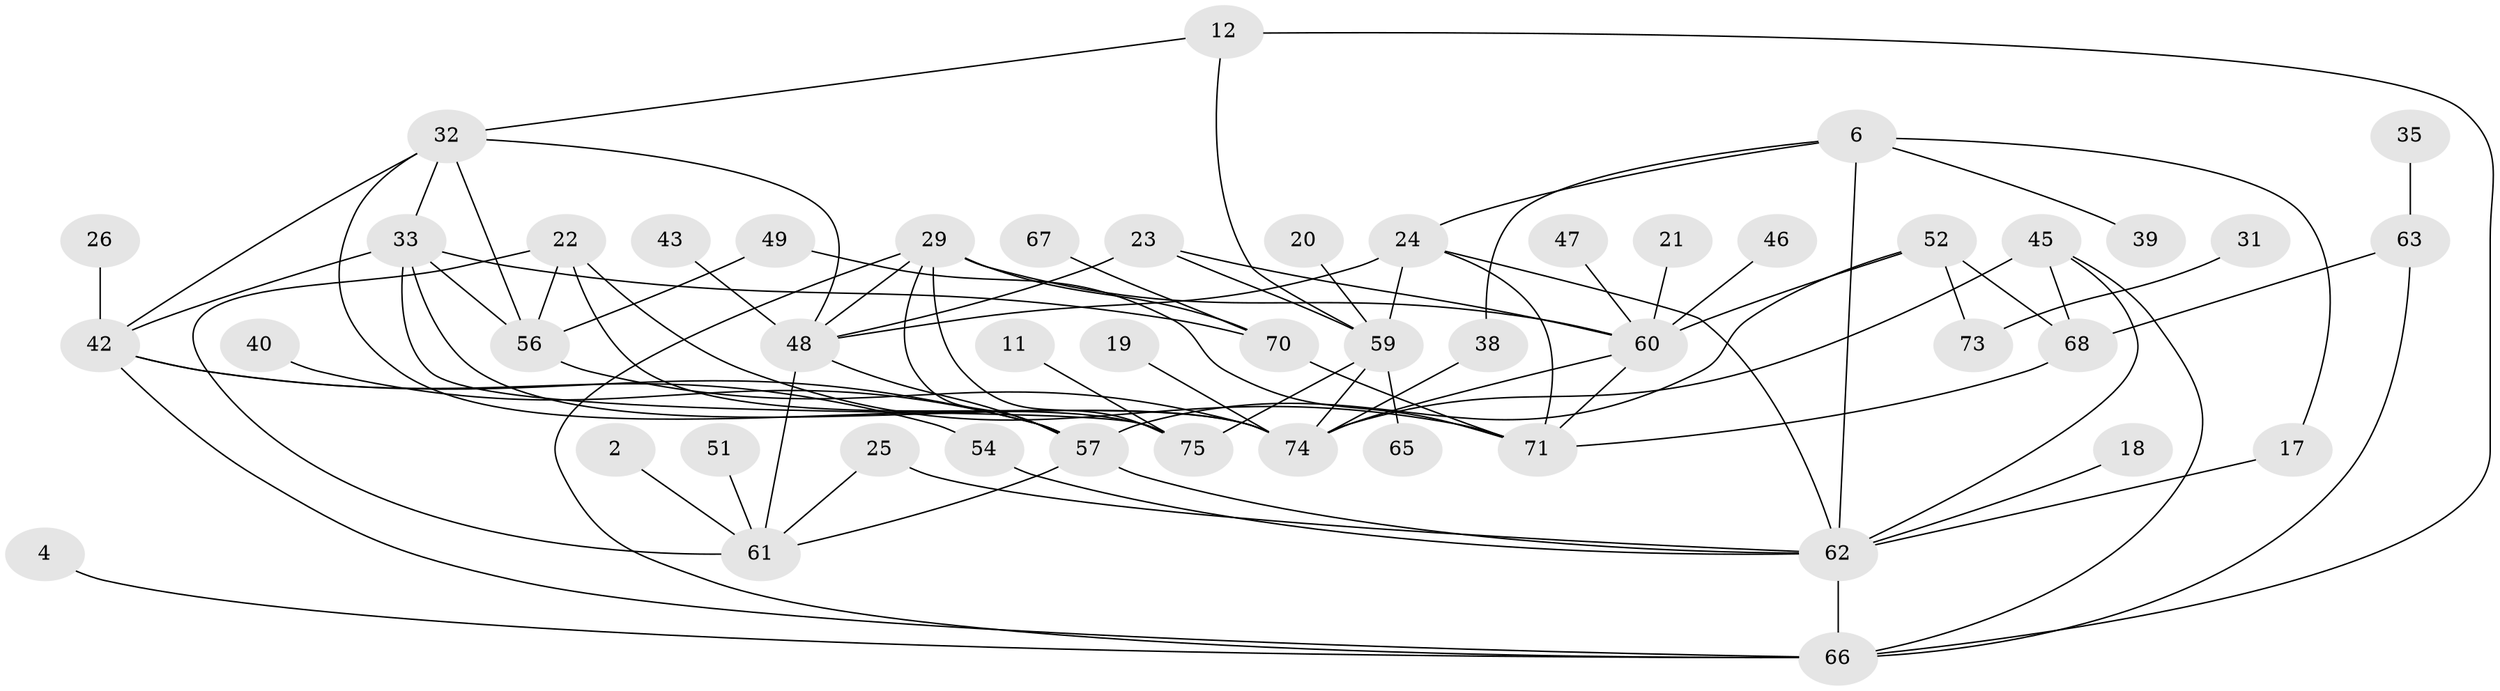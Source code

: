 // original degree distribution, {2: 0.2108843537414966, 1: 0.19047619047619047, 0: 0.17687074829931973, 5: 0.08163265306122448, 4: 0.07482993197278912, 3: 0.25170068027210885, 6: 0.006802721088435374, 7: 0.006802721088435374}
// Generated by graph-tools (version 1.1) at 2025/25/03/09/25 03:25:21]
// undirected, 49 vertices, 84 edges
graph export_dot {
graph [start="1"]
  node [color=gray90,style=filled];
  2;
  4;
  6;
  11;
  12;
  17;
  18;
  19;
  20;
  21;
  22;
  23;
  24;
  25;
  26;
  29;
  31;
  32;
  33;
  35;
  38;
  39;
  40;
  42;
  43;
  45;
  46;
  47;
  48;
  49;
  51;
  52;
  54;
  56;
  57;
  59;
  60;
  61;
  62;
  63;
  65;
  66;
  67;
  68;
  70;
  71;
  73;
  74;
  75;
  2 -- 61 [weight=1.0];
  4 -- 66 [weight=1.0];
  6 -- 17 [weight=1.0];
  6 -- 24 [weight=1.0];
  6 -- 38 [weight=1.0];
  6 -- 39 [weight=1.0];
  6 -- 62 [weight=1.0];
  11 -- 75 [weight=1.0];
  12 -- 32 [weight=1.0];
  12 -- 59 [weight=1.0];
  12 -- 66 [weight=1.0];
  17 -- 62 [weight=2.0];
  18 -- 62 [weight=1.0];
  19 -- 74 [weight=1.0];
  20 -- 59 [weight=1.0];
  21 -- 60 [weight=1.0];
  22 -- 56 [weight=1.0];
  22 -- 61 [weight=1.0];
  22 -- 71 [weight=1.0];
  22 -- 74 [weight=1.0];
  23 -- 48 [weight=1.0];
  23 -- 59 [weight=1.0];
  23 -- 60 [weight=1.0];
  24 -- 48 [weight=1.0];
  24 -- 59 [weight=1.0];
  24 -- 62 [weight=1.0];
  24 -- 71 [weight=1.0];
  25 -- 61 [weight=1.0];
  25 -- 62 [weight=1.0];
  26 -- 42 [weight=1.0];
  29 -- 48 [weight=1.0];
  29 -- 57 [weight=1.0];
  29 -- 60 [weight=1.0];
  29 -- 66 [weight=1.0];
  29 -- 70 [weight=1.0];
  29 -- 75 [weight=1.0];
  31 -- 73 [weight=1.0];
  32 -- 33 [weight=1.0];
  32 -- 42 [weight=1.0];
  32 -- 48 [weight=1.0];
  32 -- 56 [weight=1.0];
  32 -- 75 [weight=1.0];
  33 -- 42 [weight=1.0];
  33 -- 56 [weight=1.0];
  33 -- 70 [weight=1.0];
  33 -- 74 [weight=1.0];
  33 -- 75 [weight=1.0];
  35 -- 63 [weight=1.0];
  38 -- 74 [weight=1.0];
  40 -- 57 [weight=1.0];
  42 -- 54 [weight=1.0];
  42 -- 57 [weight=1.0];
  42 -- 66 [weight=1.0];
  43 -- 48 [weight=1.0];
  45 -- 62 [weight=1.0];
  45 -- 66 [weight=1.0];
  45 -- 68 [weight=1.0];
  45 -- 74 [weight=1.0];
  46 -- 60 [weight=1.0];
  47 -- 60 [weight=1.0];
  48 -- 57 [weight=1.0];
  48 -- 61 [weight=1.0];
  49 -- 56 [weight=1.0];
  49 -- 71 [weight=1.0];
  51 -- 61 [weight=1.0];
  52 -- 57 [weight=1.0];
  52 -- 60 [weight=1.0];
  52 -- 68 [weight=1.0];
  52 -- 73 [weight=1.0];
  54 -- 62 [weight=1.0];
  56 -- 74 [weight=1.0];
  57 -- 61 [weight=1.0];
  57 -- 62 [weight=1.0];
  59 -- 65 [weight=1.0];
  59 -- 74 [weight=1.0];
  59 -- 75 [weight=2.0];
  60 -- 71 [weight=1.0];
  60 -- 74 [weight=1.0];
  62 -- 66 [weight=1.0];
  63 -- 66 [weight=1.0];
  63 -- 68 [weight=1.0];
  67 -- 70 [weight=1.0];
  68 -- 71 [weight=1.0];
  70 -- 71 [weight=1.0];
}
